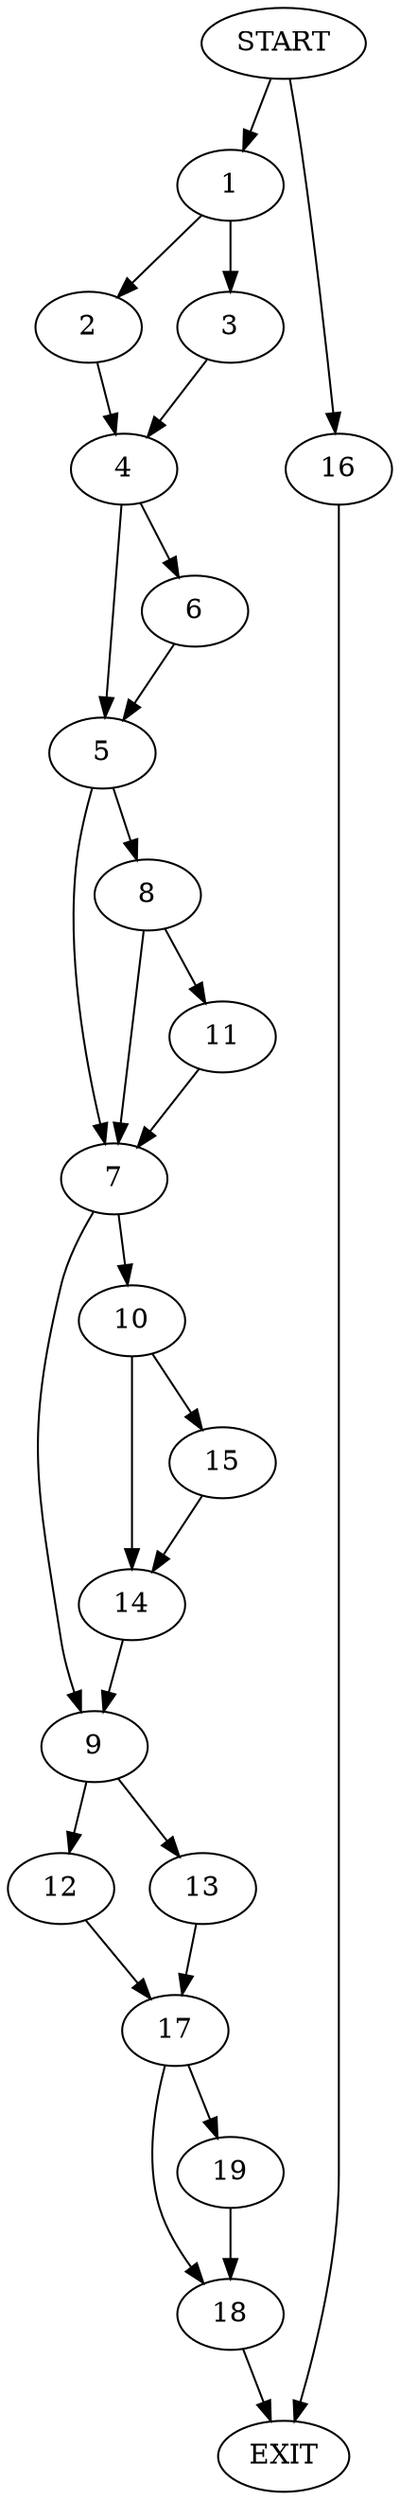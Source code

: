 digraph {
0 [label="START"]
20 [label="EXIT"]
0 -> 1
1 -> 2
1 -> 3
3 -> 4
2 -> 4
4 -> 5
4 -> 6
6 -> 5
5 -> 7
5 -> 8
7 -> 9
7 -> 10
8 -> 11
8 -> 7
11 -> 7
9 -> 12
9 -> 13
10 -> 14
10 -> 15
15 -> 14
14 -> 9
0 -> 16
16 -> 20
13 -> 17
12 -> 17
17 -> 18
17 -> 19
18 -> 20
19 -> 18
}
